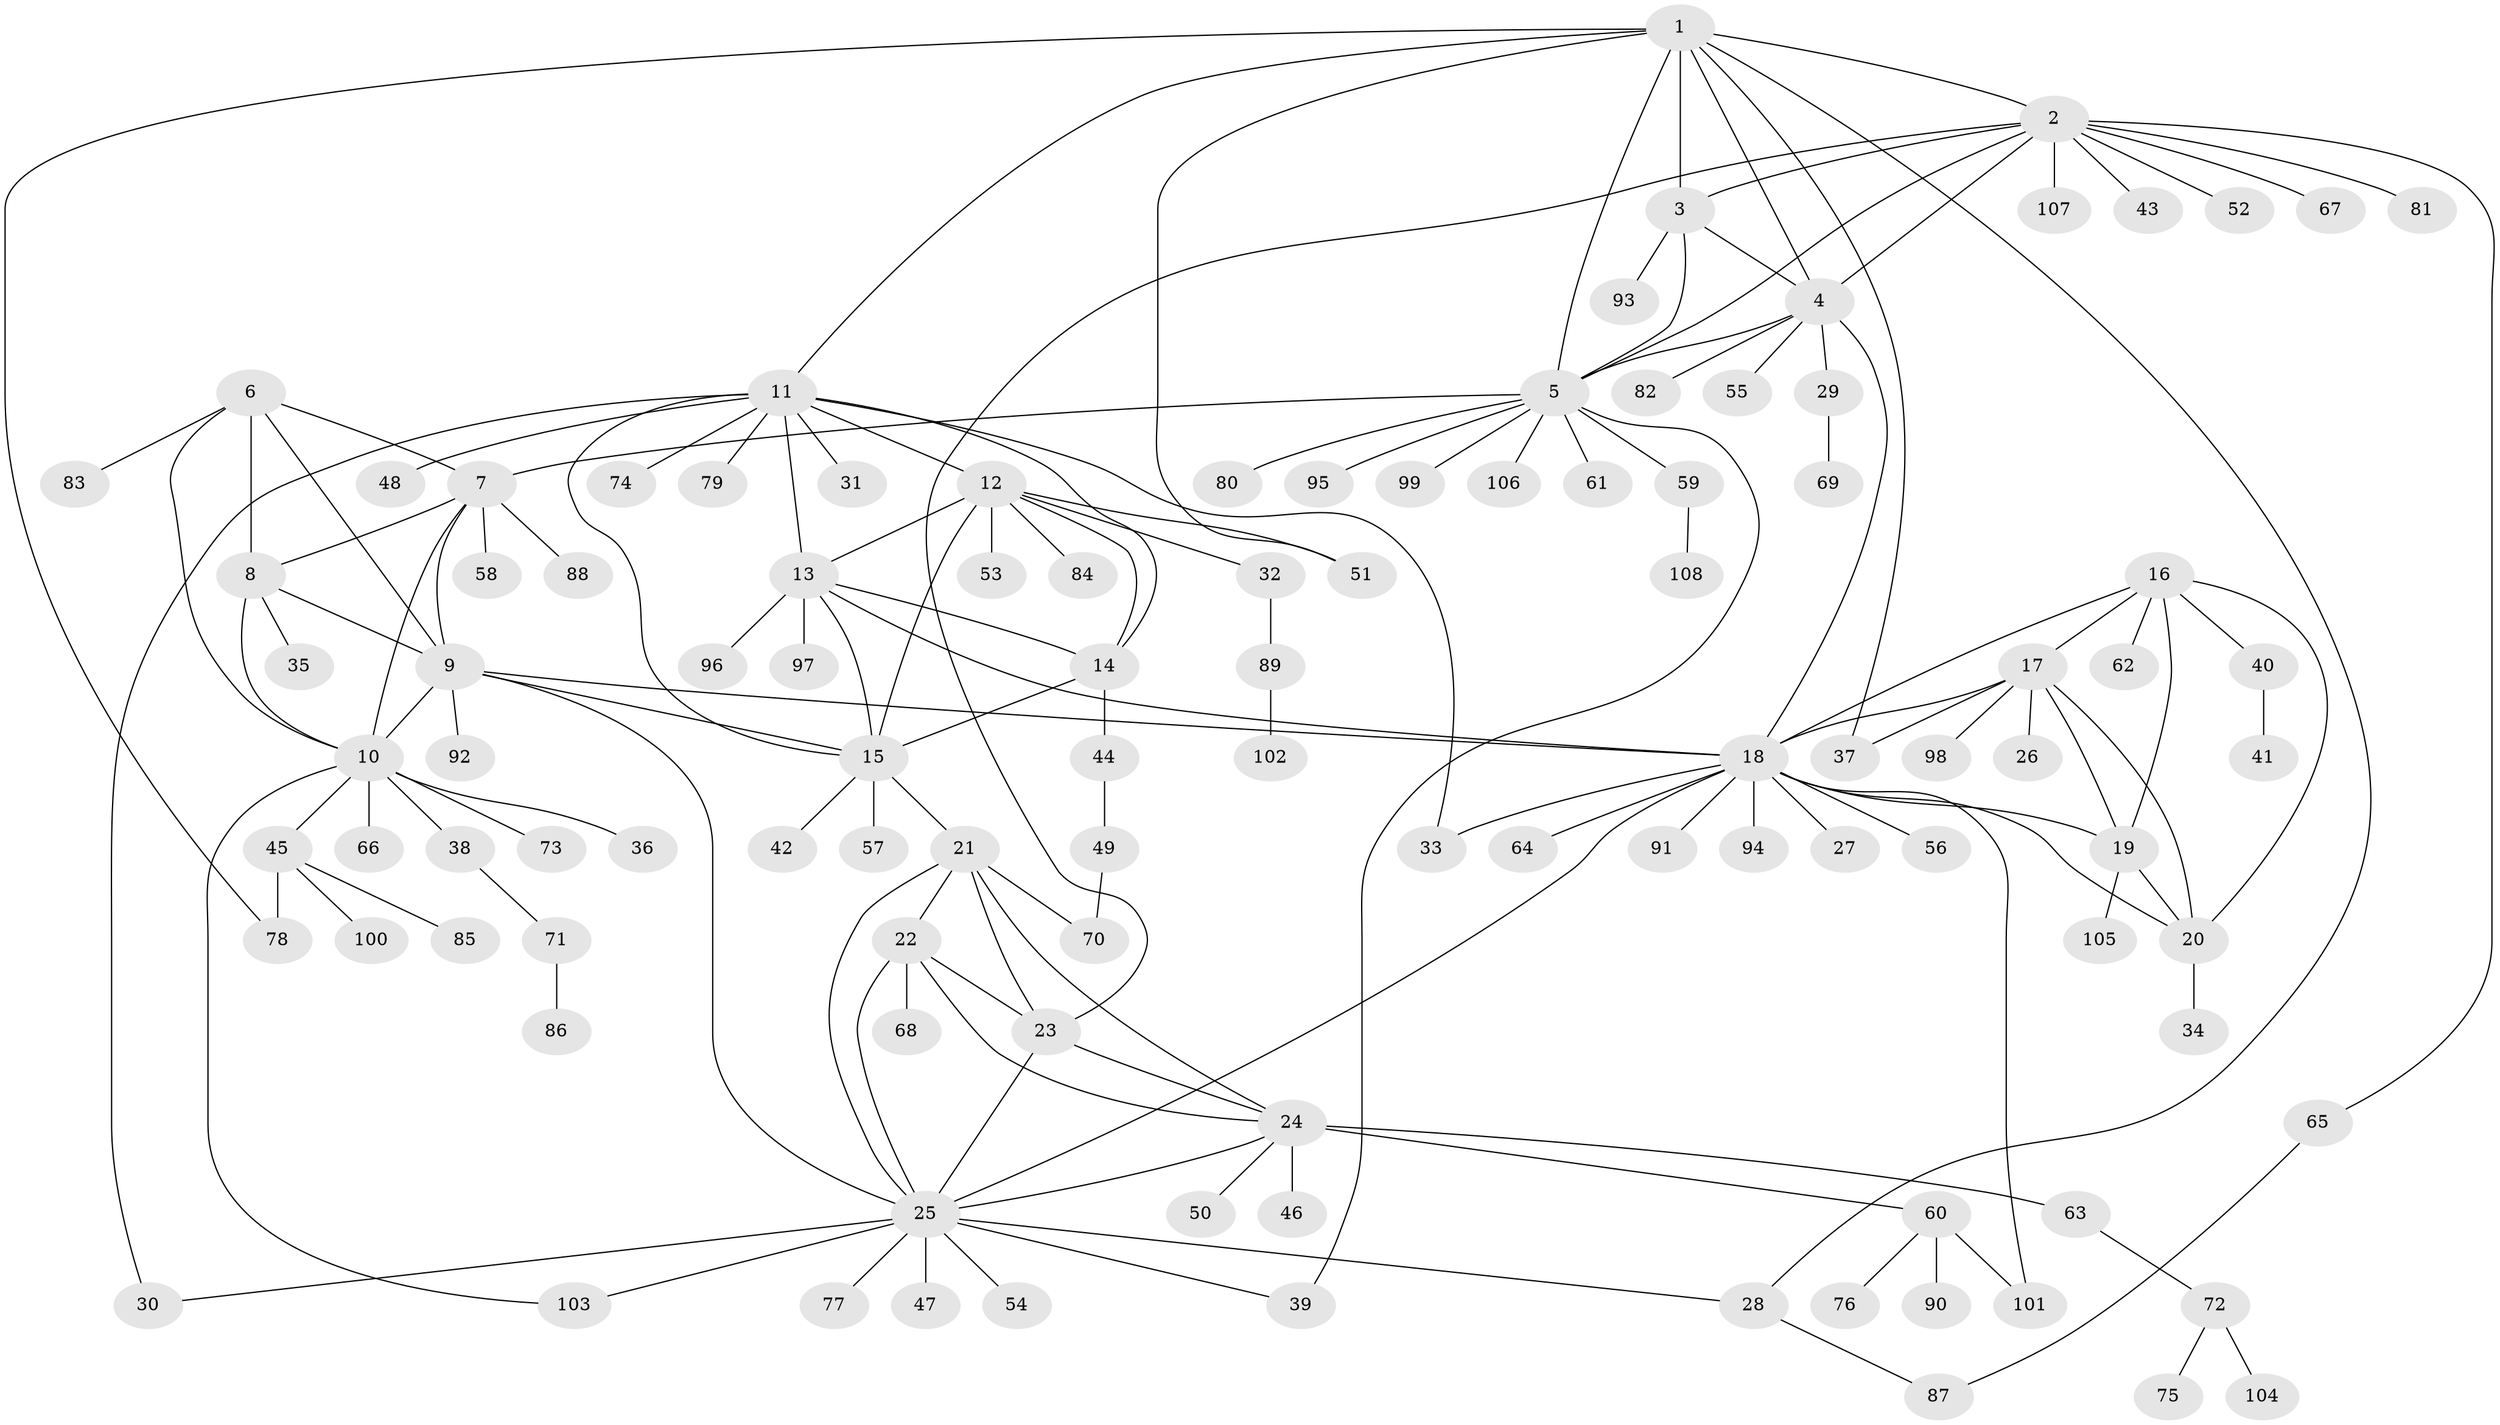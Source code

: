 // coarse degree distribution, {9: 0.023809523809523808, 12: 0.011904761904761904, 6: 0.047619047619047616, 10: 0.03571428571428571, 4: 0.023809523809523808, 5: 0.023809523809523808, 22: 0.011904761904761904, 8: 0.011904761904761904, 1: 0.6190476190476191, 3: 0.047619047619047616, 2: 0.14285714285714285}
// Generated by graph-tools (version 1.1) at 2025/42/03/06/25 10:42:09]
// undirected, 108 vertices, 154 edges
graph export_dot {
graph [start="1"]
  node [color=gray90,style=filled];
  1;
  2;
  3;
  4;
  5;
  6;
  7;
  8;
  9;
  10;
  11;
  12;
  13;
  14;
  15;
  16;
  17;
  18;
  19;
  20;
  21;
  22;
  23;
  24;
  25;
  26;
  27;
  28;
  29;
  30;
  31;
  32;
  33;
  34;
  35;
  36;
  37;
  38;
  39;
  40;
  41;
  42;
  43;
  44;
  45;
  46;
  47;
  48;
  49;
  50;
  51;
  52;
  53;
  54;
  55;
  56;
  57;
  58;
  59;
  60;
  61;
  62;
  63;
  64;
  65;
  66;
  67;
  68;
  69;
  70;
  71;
  72;
  73;
  74;
  75;
  76;
  77;
  78;
  79;
  80;
  81;
  82;
  83;
  84;
  85;
  86;
  87;
  88;
  89;
  90;
  91;
  92;
  93;
  94;
  95;
  96;
  97;
  98;
  99;
  100;
  101;
  102;
  103;
  104;
  105;
  106;
  107;
  108;
  1 -- 2;
  1 -- 3;
  1 -- 4;
  1 -- 5;
  1 -- 11;
  1 -- 28;
  1 -- 37;
  1 -- 51;
  1 -- 78;
  2 -- 3;
  2 -- 4;
  2 -- 5;
  2 -- 23;
  2 -- 43;
  2 -- 52;
  2 -- 65;
  2 -- 67;
  2 -- 81;
  2 -- 107;
  3 -- 4;
  3 -- 5;
  3 -- 93;
  4 -- 5;
  4 -- 18;
  4 -- 29;
  4 -- 55;
  4 -- 82;
  5 -- 7;
  5 -- 39;
  5 -- 59;
  5 -- 61;
  5 -- 80;
  5 -- 95;
  5 -- 99;
  5 -- 106;
  6 -- 7;
  6 -- 8;
  6 -- 9;
  6 -- 10;
  6 -- 83;
  7 -- 8;
  7 -- 9;
  7 -- 10;
  7 -- 58;
  7 -- 88;
  8 -- 9;
  8 -- 10;
  8 -- 35;
  9 -- 10;
  9 -- 15;
  9 -- 18;
  9 -- 25;
  9 -- 92;
  10 -- 36;
  10 -- 38;
  10 -- 45;
  10 -- 66;
  10 -- 73;
  10 -- 103;
  11 -- 12;
  11 -- 13;
  11 -- 14;
  11 -- 15;
  11 -- 30;
  11 -- 31;
  11 -- 33;
  11 -- 48;
  11 -- 74;
  11 -- 79;
  12 -- 13;
  12 -- 14;
  12 -- 15;
  12 -- 32;
  12 -- 51;
  12 -- 53;
  12 -- 84;
  13 -- 14;
  13 -- 15;
  13 -- 18;
  13 -- 96;
  13 -- 97;
  14 -- 15;
  14 -- 44;
  15 -- 21;
  15 -- 42;
  15 -- 57;
  16 -- 17;
  16 -- 18;
  16 -- 19;
  16 -- 20;
  16 -- 40;
  16 -- 62;
  17 -- 18;
  17 -- 19;
  17 -- 20;
  17 -- 26;
  17 -- 37;
  17 -- 98;
  18 -- 19;
  18 -- 20;
  18 -- 25;
  18 -- 27;
  18 -- 33;
  18 -- 56;
  18 -- 64;
  18 -- 91;
  18 -- 94;
  18 -- 101;
  19 -- 20;
  19 -- 105;
  20 -- 34;
  21 -- 22;
  21 -- 23;
  21 -- 24;
  21 -- 25;
  21 -- 70;
  22 -- 23;
  22 -- 24;
  22 -- 25;
  22 -- 68;
  23 -- 24;
  23 -- 25;
  24 -- 25;
  24 -- 46;
  24 -- 50;
  24 -- 60;
  24 -- 63;
  25 -- 28;
  25 -- 30;
  25 -- 39;
  25 -- 47;
  25 -- 54;
  25 -- 77;
  25 -- 103;
  28 -- 87;
  29 -- 69;
  32 -- 89;
  38 -- 71;
  40 -- 41;
  44 -- 49;
  45 -- 78;
  45 -- 85;
  45 -- 100;
  49 -- 70;
  59 -- 108;
  60 -- 76;
  60 -- 90;
  60 -- 101;
  63 -- 72;
  65 -- 87;
  71 -- 86;
  72 -- 75;
  72 -- 104;
  89 -- 102;
}
